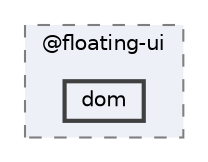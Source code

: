 digraph "C:/Users/arisc/OneDrive/Documents/GitHub/FINAL/EcoEats-Project/node_modules/@floating-ui/dom"
{
 // LATEX_PDF_SIZE
  bgcolor="transparent";
  edge [fontname=Helvetica,fontsize=10,labelfontname=Helvetica,labelfontsize=10];
  node [fontname=Helvetica,fontsize=10,shape=box,height=0.2,width=0.4];
  compound=true
  subgraph clusterdir_79897f0c3e5fea55e31bd087b1e43170 {
    graph [ bgcolor="#edf0f7", pencolor="grey50", label="@floating-ui", fontname=Helvetica,fontsize=10 style="filled,dashed", URL="dir_79897f0c3e5fea55e31bd087b1e43170.html",tooltip=""]
  dir_e01942548b7353bcb44cad1b540bacb6 [label="dom", fillcolor="#edf0f7", color="grey25", style="filled,bold", URL="dir_e01942548b7353bcb44cad1b540bacb6.html",tooltip=""];
  }
}
